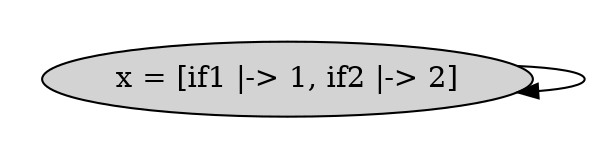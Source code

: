 strict digraph DiskGraph {
nodesep=0.35;
subgraph cluster_graph {
color="white";
2562348092006268979 [label="x = [if1 |-> 1, if2 |-> 2]",style = filled]
2562348092006268979 -> 2562348092006268979 [label="",color="black",fontcolor="black"];
{rank = same; 2562348092006268979;}
}
}